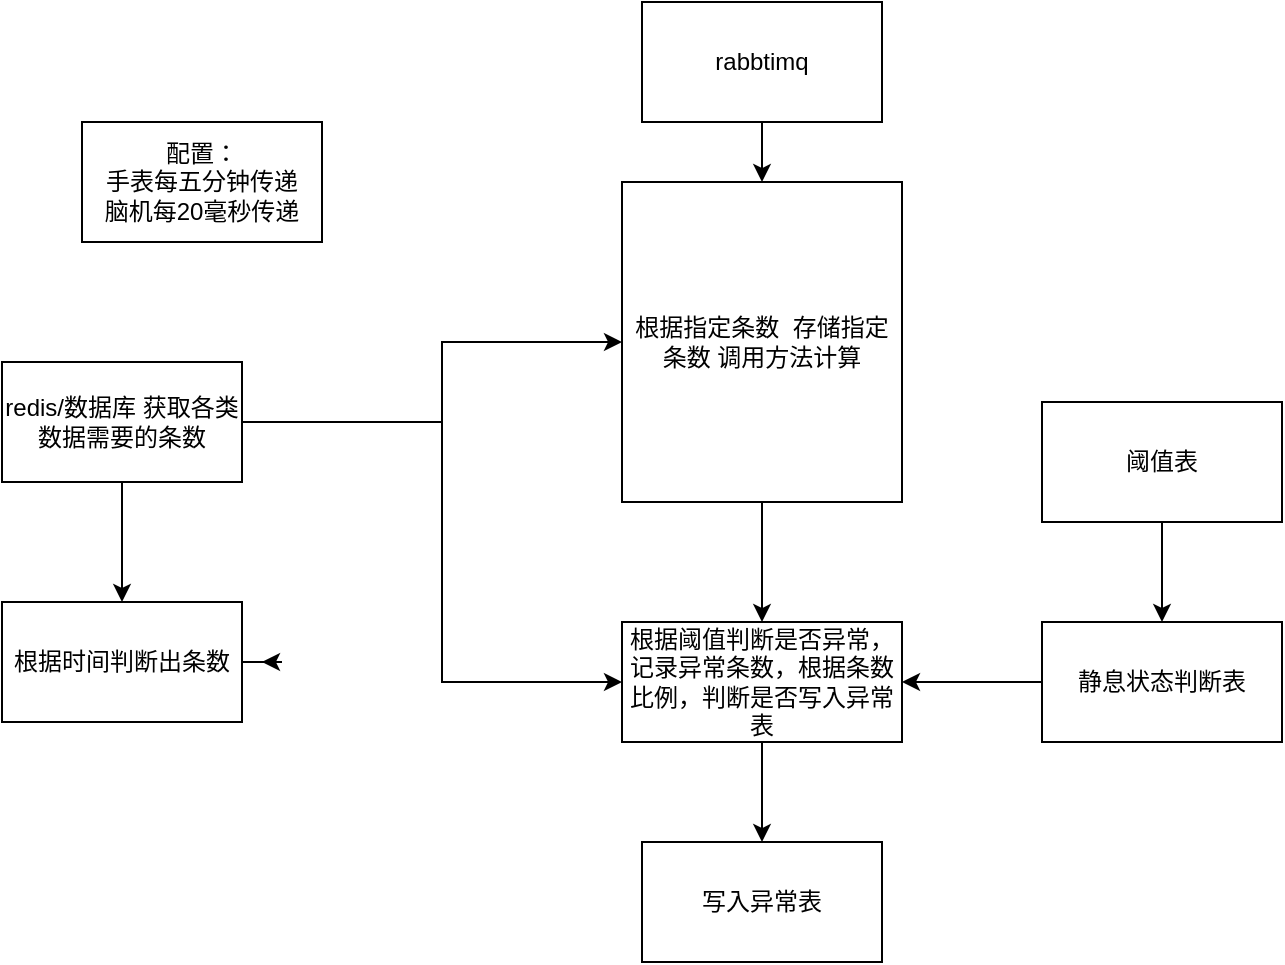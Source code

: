 <mxfile version="20.8.13" type="github">
  <diagram name="Page-1" id="74e2e168-ea6b-b213-b513-2b3c1d86103e">
    <mxGraphModel dx="1050" dy="549" grid="1" gridSize="10" guides="1" tooltips="1" connect="1" arrows="1" fold="1" page="1" pageScale="1" pageWidth="1100" pageHeight="850" background="none" math="0" shadow="0">
      <root>
        <mxCell id="0" />
        <mxCell id="1" parent="0" />
        <mxCell id="mmImKOxBRJz25gbyXTxN-3" value="" style="edgeStyle=orthogonalEdgeStyle;rounded=0;orthogonalLoop=1;jettySize=auto;html=1;" edge="1" parent="1" source="mmImKOxBRJz25gbyXTxN-1" target="mmImKOxBRJz25gbyXTxN-2">
          <mxGeometry relative="1" as="geometry" />
        </mxCell>
        <mxCell id="mmImKOxBRJz25gbyXTxN-1" value="rabbtimq" style="rounded=0;whiteSpace=wrap;html=1;" vertex="1" parent="1">
          <mxGeometry x="530" y="180" width="120" height="60" as="geometry" />
        </mxCell>
        <mxCell id="mmImKOxBRJz25gbyXTxN-7" value="" style="edgeStyle=orthogonalEdgeStyle;rounded=0;orthogonalLoop=1;jettySize=auto;html=1;" edge="1" parent="1" source="mmImKOxBRJz25gbyXTxN-2" target="mmImKOxBRJz25gbyXTxN-6">
          <mxGeometry relative="1" as="geometry" />
        </mxCell>
        <mxCell id="mmImKOxBRJz25gbyXTxN-2" value="根据指定条数&amp;nbsp; 存储指定条数 调用方法计算" style="whiteSpace=wrap;html=1;rounded=0;" vertex="1" parent="1">
          <mxGeometry x="520" y="270" width="140" height="160" as="geometry" />
        </mxCell>
        <mxCell id="mmImKOxBRJz25gbyXTxN-5" style="edgeStyle=orthogonalEdgeStyle;rounded=0;orthogonalLoop=1;jettySize=auto;html=1;exitX=1;exitY=0.5;exitDx=0;exitDy=0;" edge="1" parent="1" source="mmImKOxBRJz25gbyXTxN-4" target="mmImKOxBRJz25gbyXTxN-2">
          <mxGeometry relative="1" as="geometry">
            <mxPoint x="380" y="350" as="targetPoint" />
            <Array as="points">
              <mxPoint x="430" y="390" />
              <mxPoint x="430" y="350" />
            </Array>
          </mxGeometry>
        </mxCell>
        <mxCell id="mmImKOxBRJz25gbyXTxN-8" style="edgeStyle=orthogonalEdgeStyle;rounded=0;orthogonalLoop=1;jettySize=auto;html=1;entryX=0;entryY=0.5;entryDx=0;entryDy=0;" edge="1" parent="1" source="mmImKOxBRJz25gbyXTxN-4" target="mmImKOxBRJz25gbyXTxN-6">
          <mxGeometry relative="1" as="geometry">
            <Array as="points">
              <mxPoint x="430" y="390" />
              <mxPoint x="430" y="520" />
            </Array>
          </mxGeometry>
        </mxCell>
        <mxCell id="mmImKOxBRJz25gbyXTxN-16" style="edgeStyle=orthogonalEdgeStyle;rounded=0;orthogonalLoop=1;jettySize=auto;html=1;" edge="1" parent="1" source="mmImKOxBRJz25gbyXTxN-4" target="mmImKOxBRJz25gbyXTxN-15">
          <mxGeometry relative="1" as="geometry" />
        </mxCell>
        <mxCell id="mmImKOxBRJz25gbyXTxN-4" value="redis/数据库 获取各类数据需要的条数" style="rounded=0;whiteSpace=wrap;html=1;" vertex="1" parent="1">
          <mxGeometry x="210" y="360" width="120" height="60" as="geometry" />
        </mxCell>
        <mxCell id="mmImKOxBRJz25gbyXTxN-10" value="" style="edgeStyle=orthogonalEdgeStyle;rounded=0;orthogonalLoop=1;jettySize=auto;html=1;" edge="1" parent="1" source="mmImKOxBRJz25gbyXTxN-6" target="mmImKOxBRJz25gbyXTxN-9">
          <mxGeometry relative="1" as="geometry" />
        </mxCell>
        <mxCell id="mmImKOxBRJz25gbyXTxN-6" value="根据阈值判断是否异常，记录异常条数，根据条数比例，判断是否写入异常表" style="whiteSpace=wrap;html=1;rounded=0;" vertex="1" parent="1">
          <mxGeometry x="520" y="490" width="140" height="60" as="geometry" />
        </mxCell>
        <mxCell id="mmImKOxBRJz25gbyXTxN-9" value="写入异常表" style="whiteSpace=wrap;html=1;rounded=0;" vertex="1" parent="1">
          <mxGeometry x="530" y="600" width="120" height="60" as="geometry" />
        </mxCell>
        <mxCell id="mmImKOxBRJz25gbyXTxN-13" style="edgeStyle=orthogonalEdgeStyle;rounded=0;orthogonalLoop=1;jettySize=auto;html=1;" edge="1" parent="1" source="mmImKOxBRJz25gbyXTxN-11" target="mmImKOxBRJz25gbyXTxN-12">
          <mxGeometry relative="1" as="geometry" />
        </mxCell>
        <mxCell id="mmImKOxBRJz25gbyXTxN-11" value="阈值表" style="rounded=0;whiteSpace=wrap;html=1;" vertex="1" parent="1">
          <mxGeometry x="730" y="380" width="120" height="60" as="geometry" />
        </mxCell>
        <mxCell id="mmImKOxBRJz25gbyXTxN-14" style="edgeStyle=orthogonalEdgeStyle;rounded=0;orthogonalLoop=1;jettySize=auto;html=1;entryX=1;entryY=0.5;entryDx=0;entryDy=0;" edge="1" parent="1" source="mmImKOxBRJz25gbyXTxN-12" target="mmImKOxBRJz25gbyXTxN-6">
          <mxGeometry relative="1" as="geometry" />
        </mxCell>
        <mxCell id="mmImKOxBRJz25gbyXTxN-12" value="静息状态判断表" style="rounded=0;whiteSpace=wrap;html=1;" vertex="1" parent="1">
          <mxGeometry x="730" y="490" width="120" height="60" as="geometry" />
        </mxCell>
        <mxCell id="mmImKOxBRJz25gbyXTxN-18" style="edgeStyle=orthogonalEdgeStyle;rounded=0;orthogonalLoop=1;jettySize=auto;html=1;" edge="1" parent="1" source="mmImKOxBRJz25gbyXTxN-15">
          <mxGeometry relative="1" as="geometry">
            <mxPoint x="340" y="510" as="targetPoint" />
          </mxGeometry>
        </mxCell>
        <mxCell id="mmImKOxBRJz25gbyXTxN-15" value="根据时间判断出条数" style="whiteSpace=wrap;html=1;rounded=0;" vertex="1" parent="1">
          <mxGeometry x="210" y="480" width="120" height="60" as="geometry" />
        </mxCell>
        <mxCell id="mmImKOxBRJz25gbyXTxN-17" value="配置：&lt;br&gt;手表每五分钟传递&lt;br&gt;脑机每20毫秒传递" style="rounded=0;whiteSpace=wrap;html=1;" vertex="1" parent="1">
          <mxGeometry x="250" y="240" width="120" height="60" as="geometry" />
        </mxCell>
      </root>
    </mxGraphModel>
  </diagram>
</mxfile>
